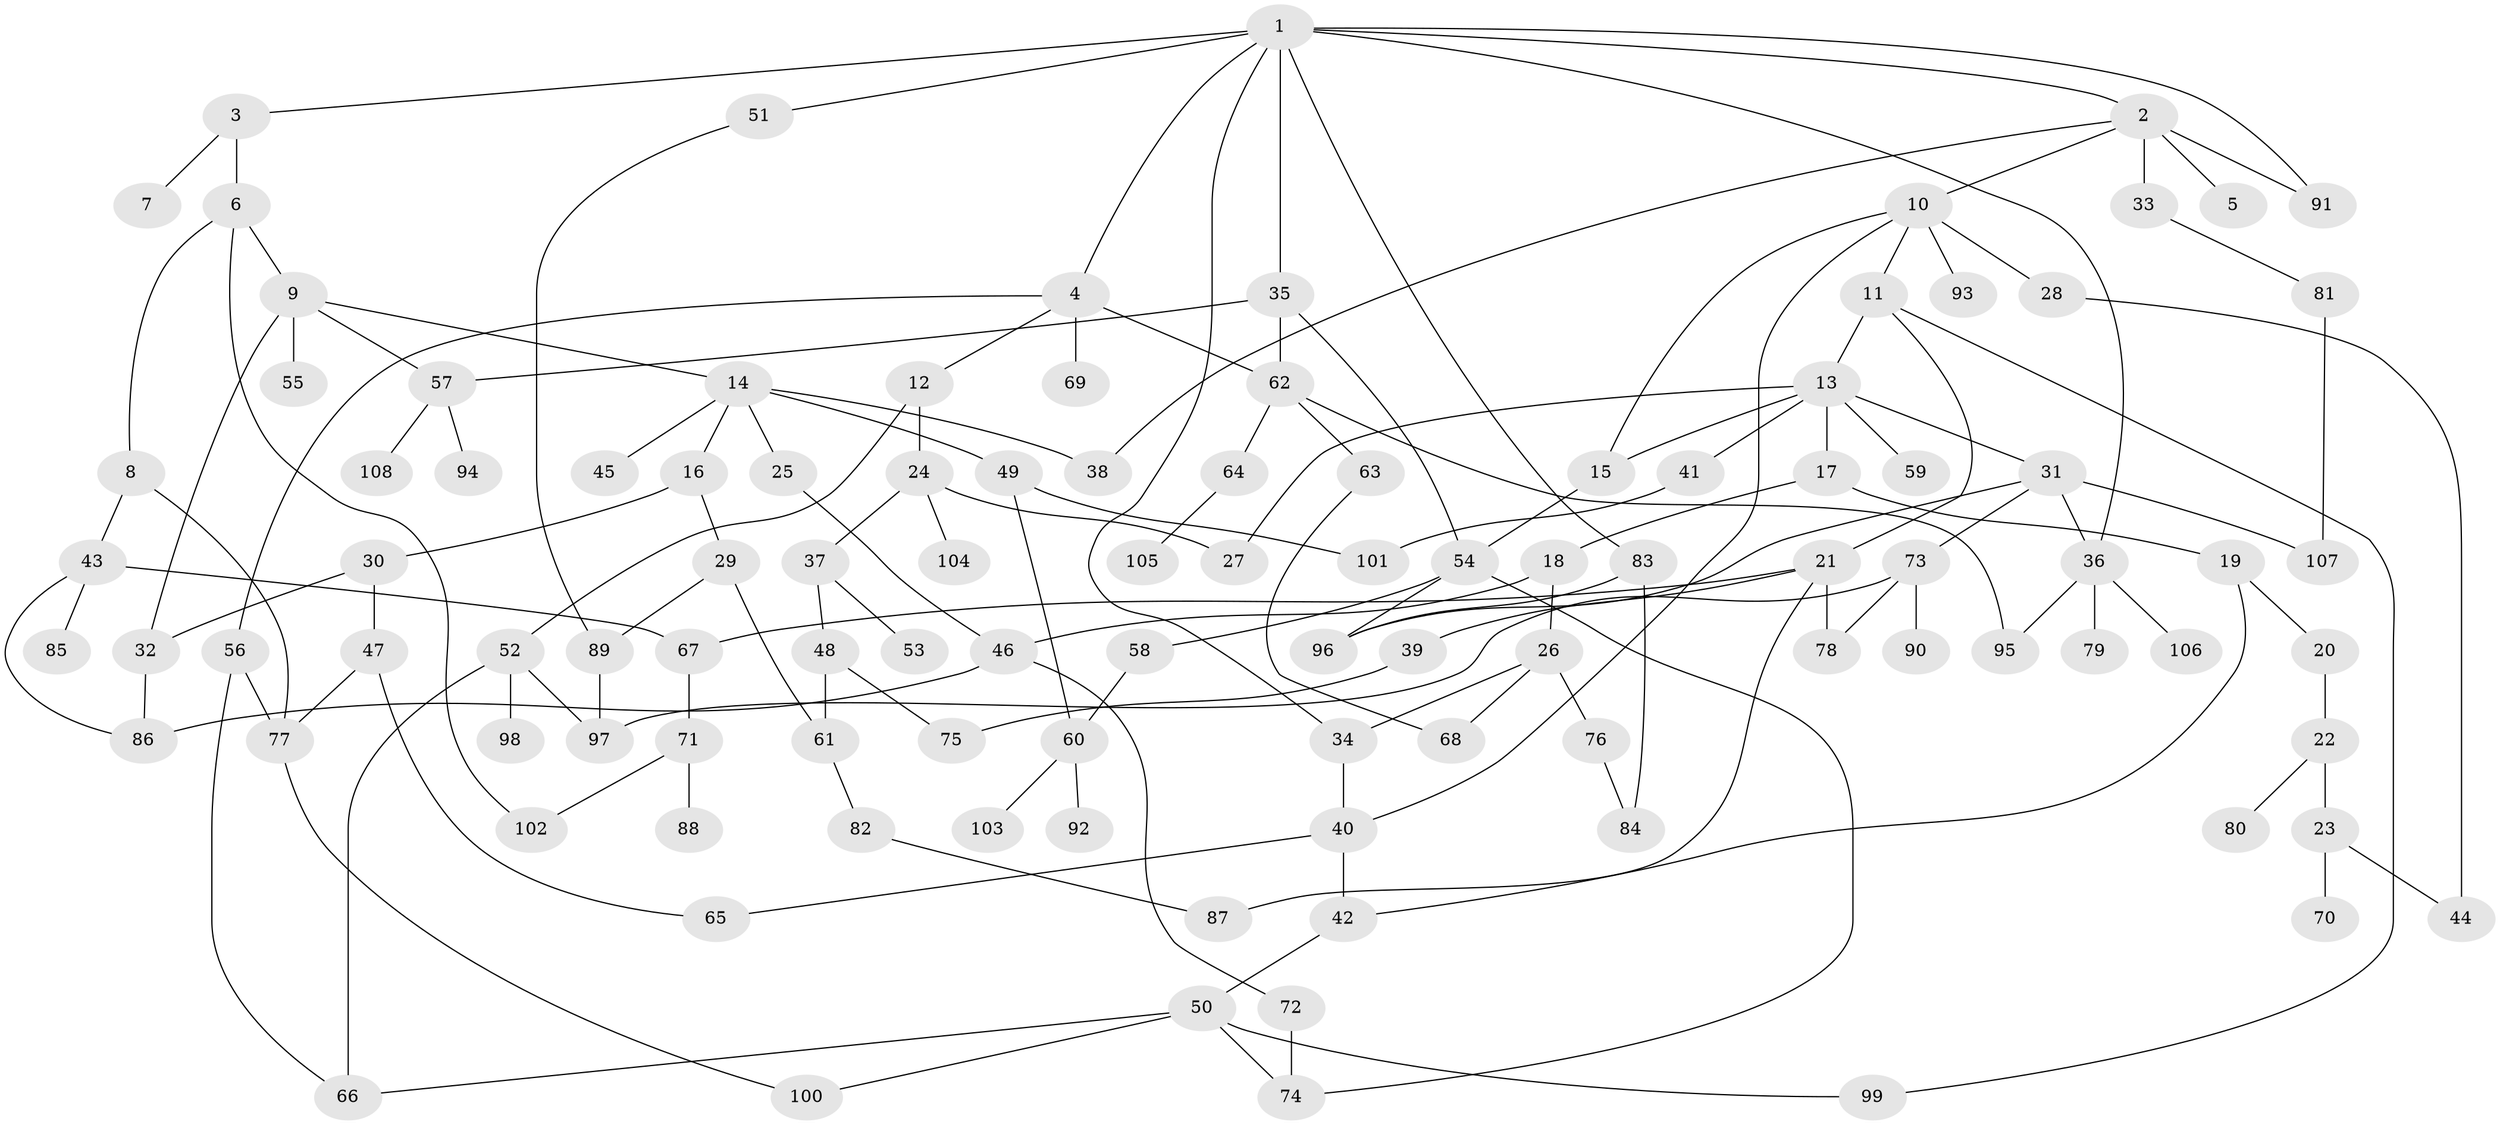 // Generated by graph-tools (version 1.1) at 2025/25/03/09/25 03:25:29]
// undirected, 108 vertices, 149 edges
graph export_dot {
graph [start="1"]
  node [color=gray90,style=filled];
  1;
  2;
  3;
  4;
  5;
  6;
  7;
  8;
  9;
  10;
  11;
  12;
  13;
  14;
  15;
  16;
  17;
  18;
  19;
  20;
  21;
  22;
  23;
  24;
  25;
  26;
  27;
  28;
  29;
  30;
  31;
  32;
  33;
  34;
  35;
  36;
  37;
  38;
  39;
  40;
  41;
  42;
  43;
  44;
  45;
  46;
  47;
  48;
  49;
  50;
  51;
  52;
  53;
  54;
  55;
  56;
  57;
  58;
  59;
  60;
  61;
  62;
  63;
  64;
  65;
  66;
  67;
  68;
  69;
  70;
  71;
  72;
  73;
  74;
  75;
  76;
  77;
  78;
  79;
  80;
  81;
  82;
  83;
  84;
  85;
  86;
  87;
  88;
  89;
  90;
  91;
  92;
  93;
  94;
  95;
  96;
  97;
  98;
  99;
  100;
  101;
  102;
  103;
  104;
  105;
  106;
  107;
  108;
  1 -- 2;
  1 -- 3;
  1 -- 4;
  1 -- 35;
  1 -- 36;
  1 -- 51;
  1 -- 83;
  1 -- 91;
  1 -- 34;
  2 -- 5;
  2 -- 10;
  2 -- 33;
  2 -- 38;
  2 -- 91;
  3 -- 6;
  3 -- 7;
  4 -- 12;
  4 -- 56;
  4 -- 62;
  4 -- 69;
  6 -- 8;
  6 -- 9;
  6 -- 102;
  8 -- 43;
  8 -- 77;
  9 -- 14;
  9 -- 55;
  9 -- 32;
  9 -- 57;
  10 -- 11;
  10 -- 28;
  10 -- 40;
  10 -- 93;
  10 -- 15;
  11 -- 13;
  11 -- 21;
  11 -- 99;
  12 -- 24;
  12 -- 52;
  13 -- 15;
  13 -- 17;
  13 -- 31;
  13 -- 41;
  13 -- 59;
  13 -- 27;
  14 -- 16;
  14 -- 25;
  14 -- 45;
  14 -- 49;
  14 -- 38;
  15 -- 54;
  16 -- 29;
  16 -- 30;
  17 -- 18;
  17 -- 19;
  18 -- 26;
  18 -- 46;
  19 -- 20;
  19 -- 42;
  20 -- 22;
  21 -- 39;
  21 -- 67;
  21 -- 87;
  21 -- 78;
  22 -- 23;
  22 -- 80;
  23 -- 44;
  23 -- 70;
  24 -- 27;
  24 -- 37;
  24 -- 104;
  25 -- 46;
  26 -- 34;
  26 -- 68;
  26 -- 76;
  28 -- 44;
  29 -- 89;
  29 -- 61;
  30 -- 32;
  30 -- 47;
  31 -- 73;
  31 -- 96;
  31 -- 107;
  31 -- 36;
  32 -- 86;
  33 -- 81;
  34 -- 40;
  35 -- 54;
  35 -- 57;
  35 -- 62;
  36 -- 79;
  36 -- 106;
  36 -- 95;
  37 -- 48;
  37 -- 53;
  39 -- 75;
  40 -- 42;
  40 -- 65;
  41 -- 101;
  42 -- 50;
  43 -- 85;
  43 -- 86;
  43 -- 67;
  46 -- 72;
  46 -- 86;
  47 -- 65;
  47 -- 77;
  48 -- 61;
  48 -- 75;
  49 -- 60;
  49 -- 101;
  50 -- 66;
  50 -- 99;
  50 -- 74;
  50 -- 100;
  51 -- 89;
  52 -- 98;
  52 -- 66;
  52 -- 97;
  54 -- 58;
  54 -- 74;
  54 -- 96;
  56 -- 77;
  56 -- 66;
  57 -- 94;
  57 -- 108;
  58 -- 60;
  60 -- 92;
  60 -- 103;
  61 -- 82;
  62 -- 63;
  62 -- 64;
  62 -- 95;
  63 -- 68;
  64 -- 105;
  67 -- 71;
  71 -- 88;
  71 -- 102;
  72 -- 74;
  73 -- 78;
  73 -- 90;
  73 -- 97;
  76 -- 84;
  77 -- 100;
  81 -- 107;
  82 -- 87;
  83 -- 84;
  83 -- 96;
  89 -- 97;
}
